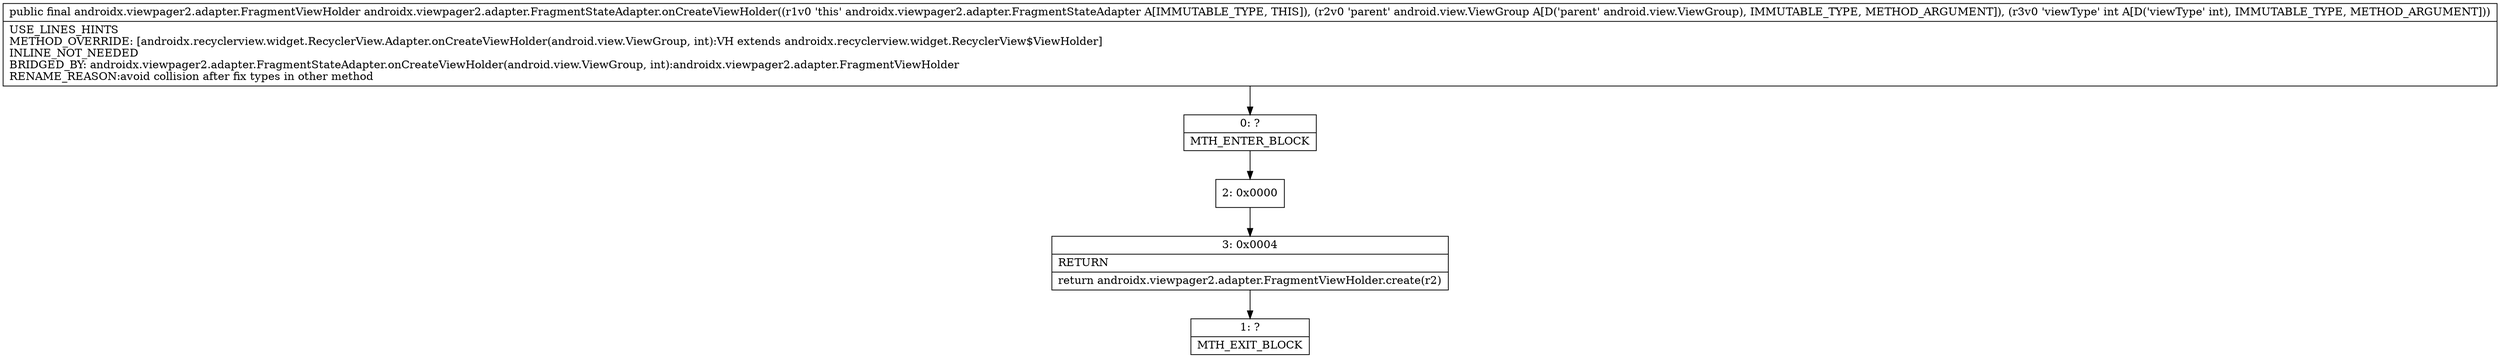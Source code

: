 digraph "CFG forandroidx.viewpager2.adapter.FragmentStateAdapter.onCreateViewHolder(Landroid\/view\/ViewGroup;I)Landroidx\/viewpager2\/adapter\/FragmentViewHolder;" {
Node_0 [shape=record,label="{0\:\ ?|MTH_ENTER_BLOCK\l}"];
Node_2 [shape=record,label="{2\:\ 0x0000}"];
Node_3 [shape=record,label="{3\:\ 0x0004|RETURN\l|return androidx.viewpager2.adapter.FragmentViewHolder.create(r2)\l}"];
Node_1 [shape=record,label="{1\:\ ?|MTH_EXIT_BLOCK\l}"];
MethodNode[shape=record,label="{public final androidx.viewpager2.adapter.FragmentViewHolder androidx.viewpager2.adapter.FragmentStateAdapter.onCreateViewHolder((r1v0 'this' androidx.viewpager2.adapter.FragmentStateAdapter A[IMMUTABLE_TYPE, THIS]), (r2v0 'parent' android.view.ViewGroup A[D('parent' android.view.ViewGroup), IMMUTABLE_TYPE, METHOD_ARGUMENT]), (r3v0 'viewType' int A[D('viewType' int), IMMUTABLE_TYPE, METHOD_ARGUMENT]))  | USE_LINES_HINTS\lMETHOD_OVERRIDE: [androidx.recyclerview.widget.RecyclerView.Adapter.onCreateViewHolder(android.view.ViewGroup, int):VH extends androidx.recyclerview.widget.RecyclerView$ViewHolder]\lINLINE_NOT_NEEDED\lBRIDGED_BY: androidx.viewpager2.adapter.FragmentStateAdapter.onCreateViewHolder(android.view.ViewGroup, int):androidx.viewpager2.adapter.FragmentViewHolder\lRENAME_REASON:avoid collision after fix types in other method\l}"];
MethodNode -> Node_0;Node_0 -> Node_2;
Node_2 -> Node_3;
Node_3 -> Node_1;
}

